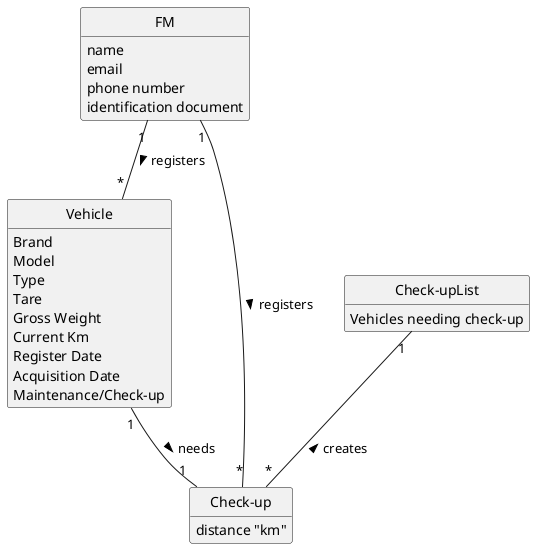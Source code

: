 @startuml
skinparam monochrome true
skinparam packageStyle rectangle
skinparam shadowing false
'skinparam linetype ortho
'left to right direction
skinparam classAttributeIconSize 0
hide circle
hide methods

'title Domain Model

'class Platform {
'  -description
'}
'
'class HRM{
'    name
'    email
'    phone number
'    identification document
'}

class FM{
     name
     email
     phone number
     identification document
 }

'class Skill{
'    name
'}

'class Job{
'    name
'}
'
'class Collaborator{
'    name
'    birth details
'    issuing details
'    address
'    phone number
'    email
'    identification document
'}
'
'class Team
'
'class Task{
'    name
'}
'
class Vehicle{
    Brand
    Model
    Type
    Tare
    Gross Weight
    Current Km
    Register Date
    Acquisition Date
    Maintenance/Check-up
}

class Check-up{
    distance "km"
}

class Check-upList{
    Vehicles needing check-up
}

'HRM "1" -- "*" Skill : registers >
'HRM "1" -- "*" Job : registers >
'HRM "1" -- "*" Collaborator : registers >
'Collaborator "1" -- "*" Skill : has a set of >
'Collaborator "1" -- "1" Job : has >
'Collaborator "*" -- "1" Team : generates >
'Team "1" -- "*" Task : has >
FM "1" -- "*" Vehicle : registers >
FM "1" -- "*" "Check-up" : registers >
Vehicle "1" -- "1" "Check-up" : needs >
'Team "1" -- "0..*" Vehicle : needs >
"Check-upList" "1" -- "*" "Check-up" :  creates <


@enduml